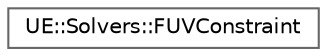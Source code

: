 digraph "Graphical Class Hierarchy"
{
 // INTERACTIVE_SVG=YES
 // LATEX_PDF_SIZE
  bgcolor="transparent";
  edge [fontname=Helvetica,fontsize=10,labelfontname=Helvetica,labelfontsize=10];
  node [fontname=Helvetica,fontsize=10,shape=box,height=0.2,width=0.4];
  rankdir="LR";
  Node0 [id="Node000000",label="UE::Solvers::FUVConstraint",height=0.2,width=0.4,color="grey40", fillcolor="white", style="filled",URL="$d6/dd6/structUE_1_1Solvers_1_1FUVConstraint.html",tooltip="Basic UV constraint."];
}
